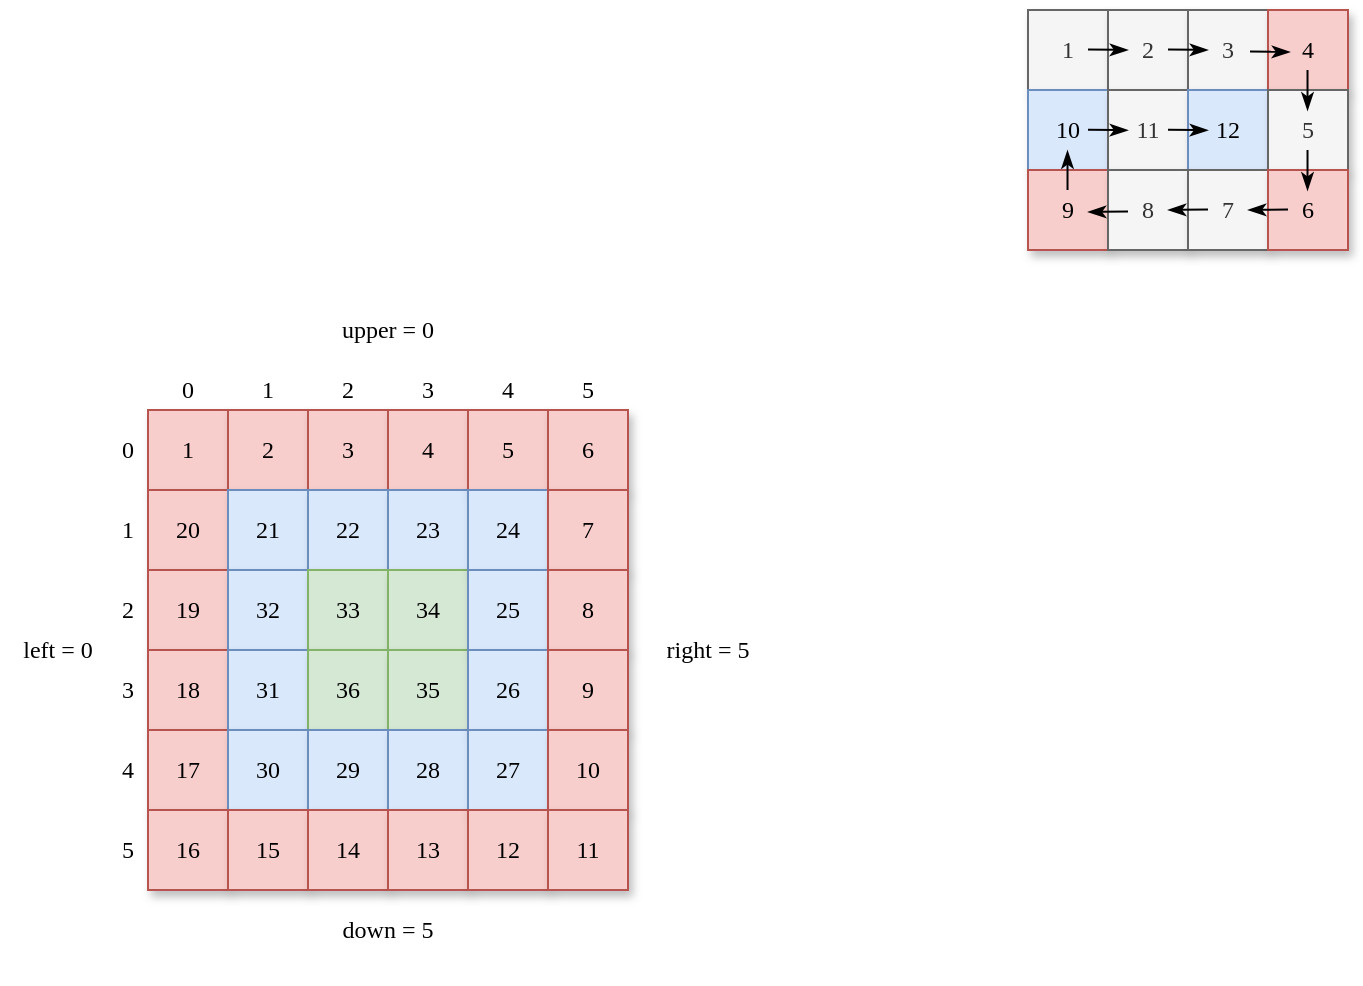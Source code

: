 <mxfile version="16.1.2" type="github">
  <diagram id="IRbPlLW_MTMiBRLNol3o" name="第 1 页">
    <mxGraphModel dx="2249" dy="762" grid="1" gridSize="10" guides="1" tooltips="1" connect="1" arrows="1" fold="1" page="1" pageScale="1" pageWidth="827" pageHeight="1169" math="0" shadow="0">
      <root>
        <mxCell id="0" />
        <mxCell id="1" parent="0" />
        <mxCell id="vTB9UbbACouyx4NtII5U-1" value="&lt;font face=&quot;Comic Sans MS&quot;&gt;1&lt;/font&gt;" style="rounded=0;whiteSpace=wrap;html=1;fillColor=#f5f5f5;fontColor=#333333;strokeColor=#666666;shadow=1;" vertex="1" parent="1">
          <mxGeometry x="280" y="160" width="40" height="40" as="geometry" />
        </mxCell>
        <mxCell id="vTB9UbbACouyx4NtII5U-2" value="&lt;font face=&quot;Comic Sans MS&quot;&gt;2&lt;/font&gt;" style="rounded=0;whiteSpace=wrap;html=1;fillColor=#f5f5f5;fontColor=#333333;strokeColor=#666666;shadow=1;" vertex="1" parent="1">
          <mxGeometry x="320" y="160" width="40" height="40" as="geometry" />
        </mxCell>
        <mxCell id="vTB9UbbACouyx4NtII5U-3" value="&lt;font face=&quot;Comic Sans MS&quot;&gt;3&lt;/font&gt;" style="rounded=0;whiteSpace=wrap;html=1;fillColor=#f5f5f5;fontColor=#333333;strokeColor=#666666;shadow=1;" vertex="1" parent="1">
          <mxGeometry x="360" y="160" width="40" height="40" as="geometry" />
        </mxCell>
        <mxCell id="vTB9UbbACouyx4NtII5U-4" value="&lt;font face=&quot;Comic Sans MS&quot;&gt;4&lt;/font&gt;" style="rounded=0;whiteSpace=wrap;html=1;fillColor=#f8cecc;strokeColor=#b85450;shadow=1;" vertex="1" parent="1">
          <mxGeometry x="400" y="160" width="40" height="40" as="geometry" />
        </mxCell>
        <mxCell id="vTB9UbbACouyx4NtII5U-5" value="&lt;font face=&quot;Comic Sans MS&quot;&gt;10&lt;/font&gt;" style="rounded=0;whiteSpace=wrap;html=1;fillColor=#dae8fc;strokeColor=#6c8ebf;shadow=1;" vertex="1" parent="1">
          <mxGeometry x="280" y="200" width="40" height="40" as="geometry" />
        </mxCell>
        <mxCell id="vTB9UbbACouyx4NtII5U-6" value="&lt;font face=&quot;Comic Sans MS&quot;&gt;11&lt;/font&gt;" style="rounded=0;whiteSpace=wrap;html=1;fillColor=#f5f5f5;fontColor=#333333;strokeColor=#666666;shadow=1;" vertex="1" parent="1">
          <mxGeometry x="320" y="200" width="40" height="40" as="geometry" />
        </mxCell>
        <mxCell id="vTB9UbbACouyx4NtII5U-7" value="&lt;font face=&quot;Comic Sans MS&quot;&gt;12&lt;/font&gt;" style="rounded=0;whiteSpace=wrap;html=1;fillColor=#dae8fc;strokeColor=#6c8ebf;shadow=1;" vertex="1" parent="1">
          <mxGeometry x="360" y="200" width="40" height="40" as="geometry" />
        </mxCell>
        <mxCell id="vTB9UbbACouyx4NtII5U-8" value="&lt;font face=&quot;Comic Sans MS&quot;&gt;5&lt;/font&gt;" style="rounded=0;whiteSpace=wrap;html=1;fillColor=#f5f5f5;fontColor=#333333;strokeColor=#666666;shadow=1;" vertex="1" parent="1">
          <mxGeometry x="400" y="200" width="40" height="40" as="geometry" />
        </mxCell>
        <mxCell id="vTB9UbbACouyx4NtII5U-9" value="&lt;font face=&quot;Comic Sans MS&quot;&gt;9&lt;/font&gt;" style="rounded=0;whiteSpace=wrap;html=1;fillColor=#f8cecc;strokeColor=#b85450;shadow=1;" vertex="1" parent="1">
          <mxGeometry x="280" y="240" width="40" height="40" as="geometry" />
        </mxCell>
        <mxCell id="vTB9UbbACouyx4NtII5U-10" value="&lt;font face=&quot;Comic Sans MS&quot;&gt;8&lt;/font&gt;" style="rounded=0;whiteSpace=wrap;html=1;fillColor=#f5f5f5;fontColor=#333333;strokeColor=#666666;shadow=1;" vertex="1" parent="1">
          <mxGeometry x="320" y="240" width="40" height="40" as="geometry" />
        </mxCell>
        <mxCell id="vTB9UbbACouyx4NtII5U-11" value="&lt;font face=&quot;Comic Sans MS&quot;&gt;7&lt;/font&gt;" style="rounded=0;whiteSpace=wrap;html=1;fillColor=#f5f5f5;fontColor=#333333;strokeColor=#666666;shadow=1;" vertex="1" parent="1">
          <mxGeometry x="360" y="240" width="40" height="40" as="geometry" />
        </mxCell>
        <mxCell id="vTB9UbbACouyx4NtII5U-12" value="&lt;font face=&quot;Comic Sans MS&quot;&gt;6&lt;/font&gt;" style="rounded=0;whiteSpace=wrap;html=1;fillColor=#f8cecc;strokeColor=#b85450;shadow=1;" vertex="1" parent="1">
          <mxGeometry x="400" y="240" width="40" height="40" as="geometry" />
        </mxCell>
        <mxCell id="vTB9UbbACouyx4NtII5U-13" value="" style="endArrow=classicThin;html=1;rounded=0;fontFamily=Comic Sans MS;endFill=1;" edge="1" parent="1">
          <mxGeometry width="50" height="50" relative="1" as="geometry">
            <mxPoint x="310" y="179.76" as="sourcePoint" />
            <mxPoint x="330" y="180" as="targetPoint" />
          </mxGeometry>
        </mxCell>
        <mxCell id="vTB9UbbACouyx4NtII5U-14" value="" style="endArrow=classicThin;html=1;rounded=0;fontFamily=Comic Sans MS;endFill=1;" edge="1" parent="1">
          <mxGeometry width="50" height="50" relative="1" as="geometry">
            <mxPoint x="350" y="179.76" as="sourcePoint" />
            <mxPoint x="370" y="180" as="targetPoint" />
          </mxGeometry>
        </mxCell>
        <mxCell id="vTB9UbbACouyx4NtII5U-15" value="" style="endArrow=classicThin;html=1;rounded=0;fontFamily=Comic Sans MS;endFill=1;" edge="1" parent="1">
          <mxGeometry width="50" height="50" relative="1" as="geometry">
            <mxPoint x="391" y="180.76" as="sourcePoint" />
            <mxPoint x="411" y="181" as="targetPoint" />
          </mxGeometry>
        </mxCell>
        <mxCell id="vTB9UbbACouyx4NtII5U-16" value="" style="endArrow=classicThin;html=1;rounded=0;fontFamily=Comic Sans MS;endFill=1;" edge="1" parent="1">
          <mxGeometry width="50" height="50" relative="1" as="geometry">
            <mxPoint x="419.76" y="190" as="sourcePoint" />
            <mxPoint x="419.76" y="210.24" as="targetPoint" />
          </mxGeometry>
        </mxCell>
        <mxCell id="vTB9UbbACouyx4NtII5U-17" value="" style="endArrow=classicThin;html=1;rounded=0;fontFamily=Comic Sans MS;endFill=1;" edge="1" parent="1">
          <mxGeometry width="50" height="50" relative="1" as="geometry">
            <mxPoint x="419.76" y="230" as="sourcePoint" />
            <mxPoint x="419.76" y="250.24" as="targetPoint" />
          </mxGeometry>
        </mxCell>
        <mxCell id="vTB9UbbACouyx4NtII5U-18" value="" style="endArrow=classicThin;html=1;rounded=0;fontFamily=Comic Sans MS;endFill=1;" edge="1" parent="1">
          <mxGeometry width="50" height="50" relative="1" as="geometry">
            <mxPoint x="410" y="259.76" as="sourcePoint" />
            <mxPoint x="390" y="260" as="targetPoint" />
          </mxGeometry>
        </mxCell>
        <mxCell id="vTB9UbbACouyx4NtII5U-19" value="" style="endArrow=classicThin;html=1;rounded=0;fontFamily=Comic Sans MS;endFill=1;" edge="1" parent="1">
          <mxGeometry width="50" height="50" relative="1" as="geometry">
            <mxPoint x="370" y="259.76" as="sourcePoint" />
            <mxPoint x="350" y="260" as="targetPoint" />
          </mxGeometry>
        </mxCell>
        <mxCell id="vTB9UbbACouyx4NtII5U-20" value="" style="endArrow=classicThin;html=1;rounded=0;fontFamily=Comic Sans MS;endFill=1;" edge="1" parent="1">
          <mxGeometry width="50" height="50" relative="1" as="geometry">
            <mxPoint x="330" y="260.76" as="sourcePoint" />
            <mxPoint x="310" y="261" as="targetPoint" />
          </mxGeometry>
        </mxCell>
        <mxCell id="vTB9UbbACouyx4NtII5U-21" value="" style="endArrow=classicThin;html=1;rounded=0;fontFamily=Comic Sans MS;endFill=1;" edge="1" parent="1">
          <mxGeometry width="50" height="50" relative="1" as="geometry">
            <mxPoint x="299.76" y="250" as="sourcePoint" />
            <mxPoint x="299.76" y="230.24" as="targetPoint" />
          </mxGeometry>
        </mxCell>
        <mxCell id="vTB9UbbACouyx4NtII5U-22" value="" style="endArrow=classicThin;html=1;rounded=0;fontFamily=Comic Sans MS;endFill=1;" edge="1" parent="1">
          <mxGeometry width="50" height="50" relative="1" as="geometry">
            <mxPoint x="310" y="219.88" as="sourcePoint" />
            <mxPoint x="330" y="220.12" as="targetPoint" />
          </mxGeometry>
        </mxCell>
        <mxCell id="vTB9UbbACouyx4NtII5U-23" value="" style="endArrow=classicThin;html=1;rounded=0;fontFamily=Comic Sans MS;endFill=1;" edge="1" parent="1">
          <mxGeometry width="50" height="50" relative="1" as="geometry">
            <mxPoint x="350" y="219.88" as="sourcePoint" />
            <mxPoint x="370" y="220.12" as="targetPoint" />
          </mxGeometry>
        </mxCell>
        <mxCell id="vTB9UbbACouyx4NtII5U-24" value="&lt;font face=&quot;Comic Sans MS&quot;&gt;1&lt;/font&gt;" style="rounded=0;whiteSpace=wrap;html=1;fillColor=#f8cecc;strokeColor=#b85450;shadow=1;" vertex="1" parent="1">
          <mxGeometry x="-160" y="360" width="40" height="40" as="geometry" />
        </mxCell>
        <mxCell id="vTB9UbbACouyx4NtII5U-25" value="&lt;font face=&quot;Comic Sans MS&quot;&gt;2&lt;/font&gt;" style="rounded=0;whiteSpace=wrap;html=1;fillColor=#f8cecc;strokeColor=#b85450;shadow=1;" vertex="1" parent="1">
          <mxGeometry x="-120" y="360" width="40" height="40" as="geometry" />
        </mxCell>
        <mxCell id="vTB9UbbACouyx4NtII5U-26" value="&lt;font face=&quot;Comic Sans MS&quot;&gt;3&lt;/font&gt;" style="rounded=0;whiteSpace=wrap;html=1;fillColor=#f8cecc;strokeColor=#b85450;shadow=1;" vertex="1" parent="1">
          <mxGeometry x="-80" y="360" width="40" height="40" as="geometry" />
        </mxCell>
        <mxCell id="vTB9UbbACouyx4NtII5U-27" value="&lt;font face=&quot;Comic Sans MS&quot;&gt;4&lt;/font&gt;" style="rounded=0;whiteSpace=wrap;html=1;fillColor=#f8cecc;strokeColor=#b85450;shadow=1;" vertex="1" parent="1">
          <mxGeometry x="-40" y="360" width="40" height="40" as="geometry" />
        </mxCell>
        <mxCell id="vTB9UbbACouyx4NtII5U-28" value="&lt;font face=&quot;Comic Sans MS&quot;&gt;20&lt;/font&gt;" style="rounded=0;whiteSpace=wrap;html=1;fillColor=#f8cecc;strokeColor=#b85450;shadow=1;" vertex="1" parent="1">
          <mxGeometry x="-160" y="400" width="40" height="40" as="geometry" />
        </mxCell>
        <mxCell id="vTB9UbbACouyx4NtII5U-29" value="&lt;font face=&quot;Comic Sans MS&quot;&gt;21&lt;/font&gt;" style="rounded=0;whiteSpace=wrap;html=1;fillColor=#dae8fc;strokeColor=#6c8ebf;shadow=1;" vertex="1" parent="1">
          <mxGeometry x="-120" y="400" width="40" height="40" as="geometry" />
        </mxCell>
        <mxCell id="vTB9UbbACouyx4NtII5U-30" value="&lt;font face=&quot;Comic Sans MS&quot;&gt;22&lt;/font&gt;" style="rounded=0;whiteSpace=wrap;html=1;fillColor=#dae8fc;strokeColor=#6c8ebf;shadow=1;" vertex="1" parent="1">
          <mxGeometry x="-80" y="400" width="40" height="40" as="geometry" />
        </mxCell>
        <mxCell id="vTB9UbbACouyx4NtII5U-31" value="&lt;font face=&quot;Comic Sans MS&quot;&gt;23&lt;/font&gt;" style="rounded=0;whiteSpace=wrap;html=1;shadow=1;fillColor=#dae8fc;strokeColor=#6c8ebf;" vertex="1" parent="1">
          <mxGeometry x="-40" y="400" width="40" height="40" as="geometry" />
        </mxCell>
        <mxCell id="vTB9UbbACouyx4NtII5U-32" value="&lt;font face=&quot;Comic Sans MS&quot;&gt;19&lt;/font&gt;" style="rounded=0;whiteSpace=wrap;html=1;fillColor=#f8cecc;strokeColor=#b85450;shadow=1;" vertex="1" parent="1">
          <mxGeometry x="-160" y="440" width="40" height="40" as="geometry" />
        </mxCell>
        <mxCell id="vTB9UbbACouyx4NtII5U-33" value="&lt;font face=&quot;Comic Sans MS&quot;&gt;32&lt;/font&gt;" style="rounded=0;whiteSpace=wrap;html=1;fillColor=#dae8fc;strokeColor=#6c8ebf;shadow=1;" vertex="1" parent="1">
          <mxGeometry x="-120" y="440" width="40" height="40" as="geometry" />
        </mxCell>
        <mxCell id="vTB9UbbACouyx4NtII5U-34" value="&lt;font face=&quot;Comic Sans MS&quot;&gt;33&lt;/font&gt;" style="rounded=0;whiteSpace=wrap;html=1;fillColor=#d5e8d4;strokeColor=#82b366;shadow=1;" vertex="1" parent="1">
          <mxGeometry x="-80" y="440" width="40" height="40" as="geometry" />
        </mxCell>
        <mxCell id="vTB9UbbACouyx4NtII5U-35" value="&lt;font face=&quot;Comic Sans MS&quot;&gt;34&lt;/font&gt;" style="rounded=0;whiteSpace=wrap;html=1;shadow=1;fillColor=#d5e8d4;strokeColor=#82b366;" vertex="1" parent="1">
          <mxGeometry x="-40" y="440" width="40" height="40" as="geometry" />
        </mxCell>
        <mxCell id="vTB9UbbACouyx4NtII5U-36" value="&lt;font face=&quot;Comic Sans MS&quot;&gt;18&lt;/font&gt;" style="rounded=0;whiteSpace=wrap;html=1;fillColor=#f8cecc;strokeColor=#b85450;shadow=1;" vertex="1" parent="1">
          <mxGeometry x="-160" y="480" width="40" height="40" as="geometry" />
        </mxCell>
        <mxCell id="vTB9UbbACouyx4NtII5U-37" value="&lt;font face=&quot;Comic Sans MS&quot;&gt;31&lt;/font&gt;" style="rounded=0;whiteSpace=wrap;html=1;fillColor=#dae8fc;strokeColor=#6c8ebf;shadow=1;" vertex="1" parent="1">
          <mxGeometry x="-120" y="480" width="40" height="40" as="geometry" />
        </mxCell>
        <mxCell id="vTB9UbbACouyx4NtII5U-38" value="&lt;font face=&quot;Comic Sans MS&quot;&gt;36&lt;/font&gt;" style="rounded=0;whiteSpace=wrap;html=1;fillColor=#d5e8d4;strokeColor=#82b366;shadow=1;" vertex="1" parent="1">
          <mxGeometry x="-80" y="480" width="40" height="40" as="geometry" />
        </mxCell>
        <mxCell id="vTB9UbbACouyx4NtII5U-39" value="&lt;font face=&quot;Comic Sans MS&quot;&gt;35&lt;/font&gt;" style="rounded=0;whiteSpace=wrap;html=1;fillColor=#d5e8d4;strokeColor=#82b366;shadow=1;" vertex="1" parent="1">
          <mxGeometry x="-40" y="480" width="40" height="40" as="geometry" />
        </mxCell>
        <mxCell id="vTB9UbbACouyx4NtII5U-40" value="&lt;font face=&quot;Comic Sans MS&quot;&gt;17&lt;/font&gt;" style="rounded=0;whiteSpace=wrap;html=1;fillColor=#f8cecc;strokeColor=#b85450;shadow=1;" vertex="1" parent="1">
          <mxGeometry x="-160" y="520" width="40" height="40" as="geometry" />
        </mxCell>
        <mxCell id="vTB9UbbACouyx4NtII5U-41" value="&lt;font face=&quot;Comic Sans MS&quot;&gt;30&lt;/font&gt;" style="rounded=0;whiteSpace=wrap;html=1;fillColor=#dae8fc;strokeColor=#6c8ebf;shadow=1;" vertex="1" parent="1">
          <mxGeometry x="-120" y="520" width="40" height="40" as="geometry" />
        </mxCell>
        <mxCell id="vTB9UbbACouyx4NtII5U-42" value="&lt;font face=&quot;Comic Sans MS&quot;&gt;29&lt;/font&gt;" style="rounded=0;whiteSpace=wrap;html=1;fillColor=#dae8fc;strokeColor=#6c8ebf;shadow=1;" vertex="1" parent="1">
          <mxGeometry x="-80" y="520" width="40" height="40" as="geometry" />
        </mxCell>
        <mxCell id="vTB9UbbACouyx4NtII5U-43" value="&lt;font face=&quot;Comic Sans MS&quot;&gt;28&lt;/font&gt;" style="rounded=0;whiteSpace=wrap;html=1;fillColor=#dae8fc;strokeColor=#6c8ebf;shadow=1;" vertex="1" parent="1">
          <mxGeometry x="-40" y="520" width="40" height="40" as="geometry" />
        </mxCell>
        <mxCell id="vTB9UbbACouyx4NtII5U-44" value="&lt;font face=&quot;Comic Sans MS&quot;&gt;16&lt;/font&gt;" style="rounded=0;whiteSpace=wrap;html=1;fillColor=#f8cecc;strokeColor=#b85450;shadow=1;" vertex="1" parent="1">
          <mxGeometry x="-160" y="560" width="40" height="40" as="geometry" />
        </mxCell>
        <mxCell id="vTB9UbbACouyx4NtII5U-45" value="&lt;font face=&quot;Comic Sans MS&quot;&gt;15&lt;/font&gt;" style="rounded=0;whiteSpace=wrap;html=1;fillColor=#f8cecc;strokeColor=#b85450;shadow=1;" vertex="1" parent="1">
          <mxGeometry x="-120" y="560" width="40" height="40" as="geometry" />
        </mxCell>
        <mxCell id="vTB9UbbACouyx4NtII5U-46" value="&lt;font face=&quot;Comic Sans MS&quot;&gt;14&lt;/font&gt;" style="rounded=0;whiteSpace=wrap;html=1;fillColor=#f8cecc;strokeColor=#b85450;shadow=1;" vertex="1" parent="1">
          <mxGeometry x="-80" y="560" width="40" height="40" as="geometry" />
        </mxCell>
        <mxCell id="vTB9UbbACouyx4NtII5U-47" value="&lt;font face=&quot;Comic Sans MS&quot;&gt;13&lt;/font&gt;" style="rounded=0;whiteSpace=wrap;html=1;fillColor=#f8cecc;strokeColor=#b85450;shadow=1;" vertex="1" parent="1">
          <mxGeometry x="-40" y="560" width="40" height="40" as="geometry" />
        </mxCell>
        <mxCell id="vTB9UbbACouyx4NtII5U-48" value="&lt;font face=&quot;Comic Sans MS&quot;&gt;5&lt;/font&gt;" style="rounded=0;whiteSpace=wrap;html=1;fillColor=#f8cecc;strokeColor=#b85450;shadow=1;" vertex="1" parent="1">
          <mxGeometry y="360" width="40" height="40" as="geometry" />
        </mxCell>
        <mxCell id="vTB9UbbACouyx4NtII5U-49" value="&lt;font face=&quot;Comic Sans MS&quot;&gt;6&lt;/font&gt;" style="rounded=0;whiteSpace=wrap;html=1;fillColor=#f8cecc;strokeColor=#b85450;shadow=1;" vertex="1" parent="1">
          <mxGeometry x="40" y="360" width="40" height="40" as="geometry" />
        </mxCell>
        <mxCell id="vTB9UbbACouyx4NtII5U-50" value="&lt;font face=&quot;Comic Sans MS&quot;&gt;24&lt;/font&gt;" style="rounded=0;whiteSpace=wrap;html=1;fillColor=#dae8fc;strokeColor=#6c8ebf;shadow=1;" vertex="1" parent="1">
          <mxGeometry y="400" width="40" height="40" as="geometry" />
        </mxCell>
        <mxCell id="vTB9UbbACouyx4NtII5U-51" value="&lt;font face=&quot;Comic Sans MS&quot;&gt;7&lt;/font&gt;" style="rounded=0;whiteSpace=wrap;html=1;fillColor=#f8cecc;strokeColor=#b85450;shadow=1;" vertex="1" parent="1">
          <mxGeometry x="40" y="400" width="40" height="40" as="geometry" />
        </mxCell>
        <mxCell id="vTB9UbbACouyx4NtII5U-52" value="&lt;font face=&quot;Comic Sans MS&quot;&gt;25&lt;/font&gt;" style="rounded=0;whiteSpace=wrap;html=1;shadow=1;fillColor=#dae8fc;strokeColor=#6c8ebf;" vertex="1" parent="1">
          <mxGeometry y="440" width="40" height="40" as="geometry" />
        </mxCell>
        <mxCell id="vTB9UbbACouyx4NtII5U-53" value="&lt;font face=&quot;Comic Sans MS&quot;&gt;8&lt;/font&gt;" style="rounded=0;whiteSpace=wrap;html=1;fillColor=#f8cecc;strokeColor=#b85450;shadow=1;" vertex="1" parent="1">
          <mxGeometry x="40" y="440" width="40" height="40" as="geometry" />
        </mxCell>
        <mxCell id="vTB9UbbACouyx4NtII5U-54" value="&lt;font face=&quot;Comic Sans MS&quot;&gt;26&lt;/font&gt;" style="rounded=0;whiteSpace=wrap;html=1;fillColor=#dae8fc;strokeColor=#6c8ebf;shadow=1;" vertex="1" parent="1">
          <mxGeometry y="480" width="40" height="40" as="geometry" />
        </mxCell>
        <mxCell id="vTB9UbbACouyx4NtII5U-55" value="&lt;font face=&quot;Comic Sans MS&quot;&gt;9&lt;/font&gt;" style="rounded=0;whiteSpace=wrap;html=1;fillColor=#f8cecc;strokeColor=#b85450;shadow=1;" vertex="1" parent="1">
          <mxGeometry x="40" y="480" width="40" height="40" as="geometry" />
        </mxCell>
        <mxCell id="vTB9UbbACouyx4NtII5U-56" value="&lt;font face=&quot;Comic Sans MS&quot;&gt;27&lt;/font&gt;" style="rounded=0;whiteSpace=wrap;html=1;fillColor=#dae8fc;strokeColor=#6c8ebf;shadow=1;" vertex="1" parent="1">
          <mxGeometry y="520" width="40" height="40" as="geometry" />
        </mxCell>
        <mxCell id="vTB9UbbACouyx4NtII5U-57" value="&lt;font face=&quot;Comic Sans MS&quot;&gt;10&lt;/font&gt;" style="rounded=0;whiteSpace=wrap;html=1;fillColor=#f8cecc;strokeColor=#b85450;shadow=1;" vertex="1" parent="1">
          <mxGeometry x="40" y="520" width="40" height="40" as="geometry" />
        </mxCell>
        <mxCell id="vTB9UbbACouyx4NtII5U-58" value="&lt;font face=&quot;Comic Sans MS&quot;&gt;12&lt;/font&gt;" style="rounded=0;whiteSpace=wrap;html=1;fillColor=#f8cecc;strokeColor=#b85450;shadow=1;" vertex="1" parent="1">
          <mxGeometry y="560" width="40" height="40" as="geometry" />
        </mxCell>
        <mxCell id="vTB9UbbACouyx4NtII5U-59" value="&lt;font face=&quot;Comic Sans MS&quot;&gt;11&lt;/font&gt;" style="rounded=0;whiteSpace=wrap;html=1;fillColor=#f8cecc;strokeColor=#b85450;shadow=1;" vertex="1" parent="1">
          <mxGeometry x="40" y="560" width="40" height="40" as="geometry" />
        </mxCell>
        <mxCell id="vTB9UbbACouyx4NtII5U-60" value="upper = 0" style="text;html=1;strokeColor=none;fillColor=none;align=center;verticalAlign=middle;whiteSpace=wrap;rounded=0;shadow=1;fontFamily=Comic Sans MS;" vertex="1" parent="1">
          <mxGeometry x="-80" y="300" width="80" height="40" as="geometry" />
        </mxCell>
        <mxCell id="vTB9UbbACouyx4NtII5U-61" value="right = 5" style="text;html=1;strokeColor=none;fillColor=none;align=center;verticalAlign=middle;whiteSpace=wrap;rounded=0;shadow=1;fontFamily=Comic Sans MS;" vertex="1" parent="1">
          <mxGeometry x="80" y="460" width="80" height="40" as="geometry" />
        </mxCell>
        <mxCell id="vTB9UbbACouyx4NtII5U-62" value="down = 5" style="text;html=1;strokeColor=none;fillColor=none;align=center;verticalAlign=middle;whiteSpace=wrap;rounded=0;shadow=1;fontFamily=Comic Sans MS;" vertex="1" parent="1">
          <mxGeometry x="-80" y="600" width="80" height="40" as="geometry" />
        </mxCell>
        <mxCell id="vTB9UbbACouyx4NtII5U-63" value="left = 0" style="text;html=1;strokeColor=none;fillColor=none;align=center;verticalAlign=middle;whiteSpace=wrap;rounded=0;shadow=1;fontFamily=Comic Sans MS;" vertex="1" parent="1">
          <mxGeometry x="-230" y="440" width="50" height="80" as="geometry" />
        </mxCell>
        <mxCell id="vTB9UbbACouyx4NtII5U-64" value="0" style="text;html=1;strokeColor=none;fillColor=none;align=center;verticalAlign=middle;whiteSpace=wrap;rounded=0;shadow=1;fontFamily=Comic Sans MS;" vertex="1" parent="1">
          <mxGeometry x="-180" y="360" width="20" height="40" as="geometry" />
        </mxCell>
        <mxCell id="vTB9UbbACouyx4NtII5U-65" value="1" style="text;html=1;strokeColor=none;fillColor=none;align=center;verticalAlign=middle;whiteSpace=wrap;rounded=0;shadow=1;fontFamily=Comic Sans MS;" vertex="1" parent="1">
          <mxGeometry x="-180" y="400" width="20" height="40" as="geometry" />
        </mxCell>
        <mxCell id="vTB9UbbACouyx4NtII5U-66" value="2" style="text;html=1;strokeColor=none;fillColor=none;align=center;verticalAlign=middle;whiteSpace=wrap;rounded=0;shadow=1;fontFamily=Comic Sans MS;" vertex="1" parent="1">
          <mxGeometry x="-180" y="440" width="20" height="40" as="geometry" />
        </mxCell>
        <mxCell id="vTB9UbbACouyx4NtII5U-67" value="3" style="text;html=1;strokeColor=none;fillColor=none;align=center;verticalAlign=middle;whiteSpace=wrap;rounded=0;shadow=1;fontFamily=Comic Sans MS;" vertex="1" parent="1">
          <mxGeometry x="-180" y="480" width="20" height="40" as="geometry" />
        </mxCell>
        <mxCell id="vTB9UbbACouyx4NtII5U-68" value="4" style="text;html=1;strokeColor=none;fillColor=none;align=center;verticalAlign=middle;whiteSpace=wrap;rounded=0;shadow=1;fontFamily=Comic Sans MS;" vertex="1" parent="1">
          <mxGeometry x="-180" y="520" width="20" height="40" as="geometry" />
        </mxCell>
        <mxCell id="vTB9UbbACouyx4NtII5U-69" value="5" style="text;html=1;strokeColor=none;fillColor=none;align=center;verticalAlign=middle;whiteSpace=wrap;rounded=0;shadow=1;fontFamily=Comic Sans MS;" vertex="1" parent="1">
          <mxGeometry x="-180" y="560" width="20" height="40" as="geometry" />
        </mxCell>
        <mxCell id="vTB9UbbACouyx4NtII5U-70" value="0" style="text;html=1;strokeColor=none;fillColor=none;align=center;verticalAlign=middle;whiteSpace=wrap;rounded=0;shadow=1;fontFamily=Comic Sans MS;" vertex="1" parent="1">
          <mxGeometry x="-160" y="340" width="40" height="20" as="geometry" />
        </mxCell>
        <mxCell id="vTB9UbbACouyx4NtII5U-71" value="1" style="text;html=1;strokeColor=none;fillColor=none;align=center;verticalAlign=middle;whiteSpace=wrap;rounded=0;shadow=1;fontFamily=Comic Sans MS;" vertex="1" parent="1">
          <mxGeometry x="-120" y="340" width="40" height="20" as="geometry" />
        </mxCell>
        <mxCell id="vTB9UbbACouyx4NtII5U-72" value="2" style="text;html=1;strokeColor=none;fillColor=none;align=center;verticalAlign=middle;whiteSpace=wrap;rounded=0;shadow=1;fontFamily=Comic Sans MS;" vertex="1" parent="1">
          <mxGeometry x="-80" y="340" width="40" height="20" as="geometry" />
        </mxCell>
        <mxCell id="vTB9UbbACouyx4NtII5U-73" value="3" style="text;html=1;strokeColor=none;fillColor=none;align=center;verticalAlign=middle;whiteSpace=wrap;rounded=0;shadow=1;fontFamily=Comic Sans MS;" vertex="1" parent="1">
          <mxGeometry x="-40" y="340" width="40" height="20" as="geometry" />
        </mxCell>
        <mxCell id="vTB9UbbACouyx4NtII5U-74" value="4" style="text;html=1;strokeColor=none;fillColor=none;align=center;verticalAlign=middle;whiteSpace=wrap;rounded=0;shadow=1;fontFamily=Comic Sans MS;" vertex="1" parent="1">
          <mxGeometry y="340" width="40" height="20" as="geometry" />
        </mxCell>
        <mxCell id="vTB9UbbACouyx4NtII5U-75" value="5" style="text;html=1;strokeColor=none;fillColor=none;align=center;verticalAlign=middle;whiteSpace=wrap;rounded=0;shadow=1;fontFamily=Comic Sans MS;" vertex="1" parent="1">
          <mxGeometry x="40" y="340" width="40" height="20" as="geometry" />
        </mxCell>
      </root>
    </mxGraphModel>
  </diagram>
</mxfile>
